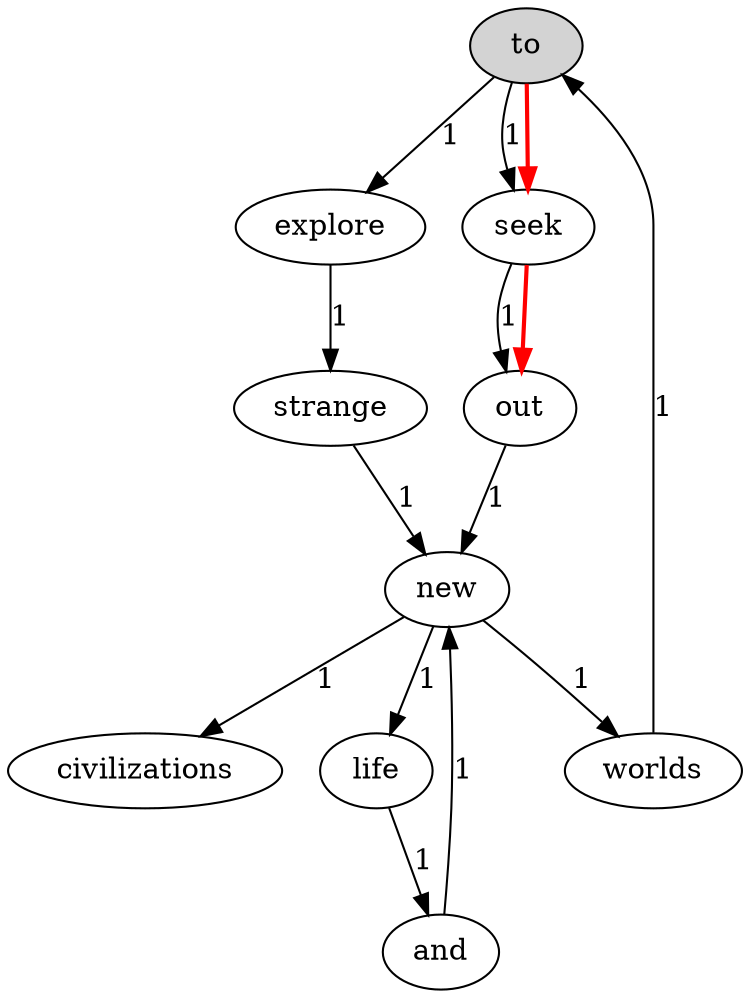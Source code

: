 digraph G {
	to [style=filled, fillcolor=lightgray];
	new -> worlds [label="1"];
	new -> civilizations [label="1"];
	new -> life [label="1"];
	worlds -> to [label="1"];
	explore -> strange [label="1"];
	and -> new [label="1"];
	to -> explore [label="1"];
	to -> seek [label="1"];
	seek -> out [label="1"];
	strange -> new [label="1"];
	life -> and [label="1"];
	out -> new [label="1"];
	to -> seek [color="red", penwidth=2];
	seek -> out [color="red", penwidth=2];
}
